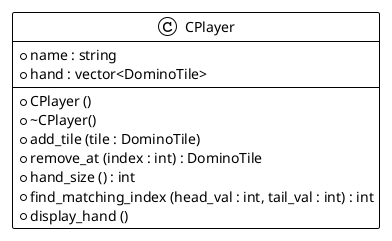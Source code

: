 @startuml
!theme plain

class CPlayer
{
    + CPlayer ()
    + ~CPlayer()
    + add_tile (tile : DominoTile)
    + remove_at (index : int) : DominoTile
    + hand_size () : int
    + find_matching_index (head_val : int, tail_val : int) : int
    + display_hand ()
    + name : string
    + hand : vector<DominoTile>
}

@enduml